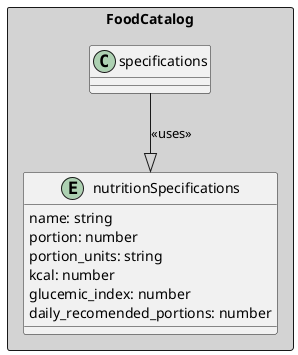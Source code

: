 @startuml
  rectangle "FoodCatalog" #lightgrey {
    entity "nutritionSpecifications" as nutritionSpecifications{
      name: string
      portion: number
      portion_units: string
      kcal: number
      glucemic_index: number
      daily_recomended_portions: number
    }
    specifications --|> nutritionSpecifications : <<uses>>
  }
@enduml
